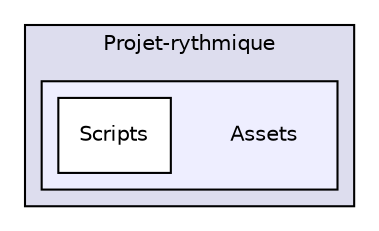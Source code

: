 digraph "/Users/robin/Google Drive/Travail/S9/PRI/projet rythmique github/projet-unity/projet-rythmique/Projet-rythmique/Assets" {
  compound=true
  node [ fontsize="10", fontname="Helvetica"];
  edge [ labelfontsize="10", labelfontname="Helvetica"];
  subgraph clusterdir_adc898d8b6d45c4746423f4b304f8577 {
    graph [ bgcolor="#ddddee", pencolor="black", label="Projet-rythmique" fontname="Helvetica", fontsize="10", URL="dir_adc898d8b6d45c4746423f4b304f8577.html"]
  subgraph clusterdir_a56a97dd4ebbfdf93c2f14794f1313e9 {
    graph [ bgcolor="#eeeeff", pencolor="black", label="" URL="dir_a56a97dd4ebbfdf93c2f14794f1313e9.html"];
    dir_a56a97dd4ebbfdf93c2f14794f1313e9 [shape=plaintext label="Assets"];
    dir_368eaa736defbe7314922e089ad9c1f2 [shape=box label="Scripts" color="black" fillcolor="white" style="filled" URL="dir_368eaa736defbe7314922e089ad9c1f2.html"];
  }
  }
}

